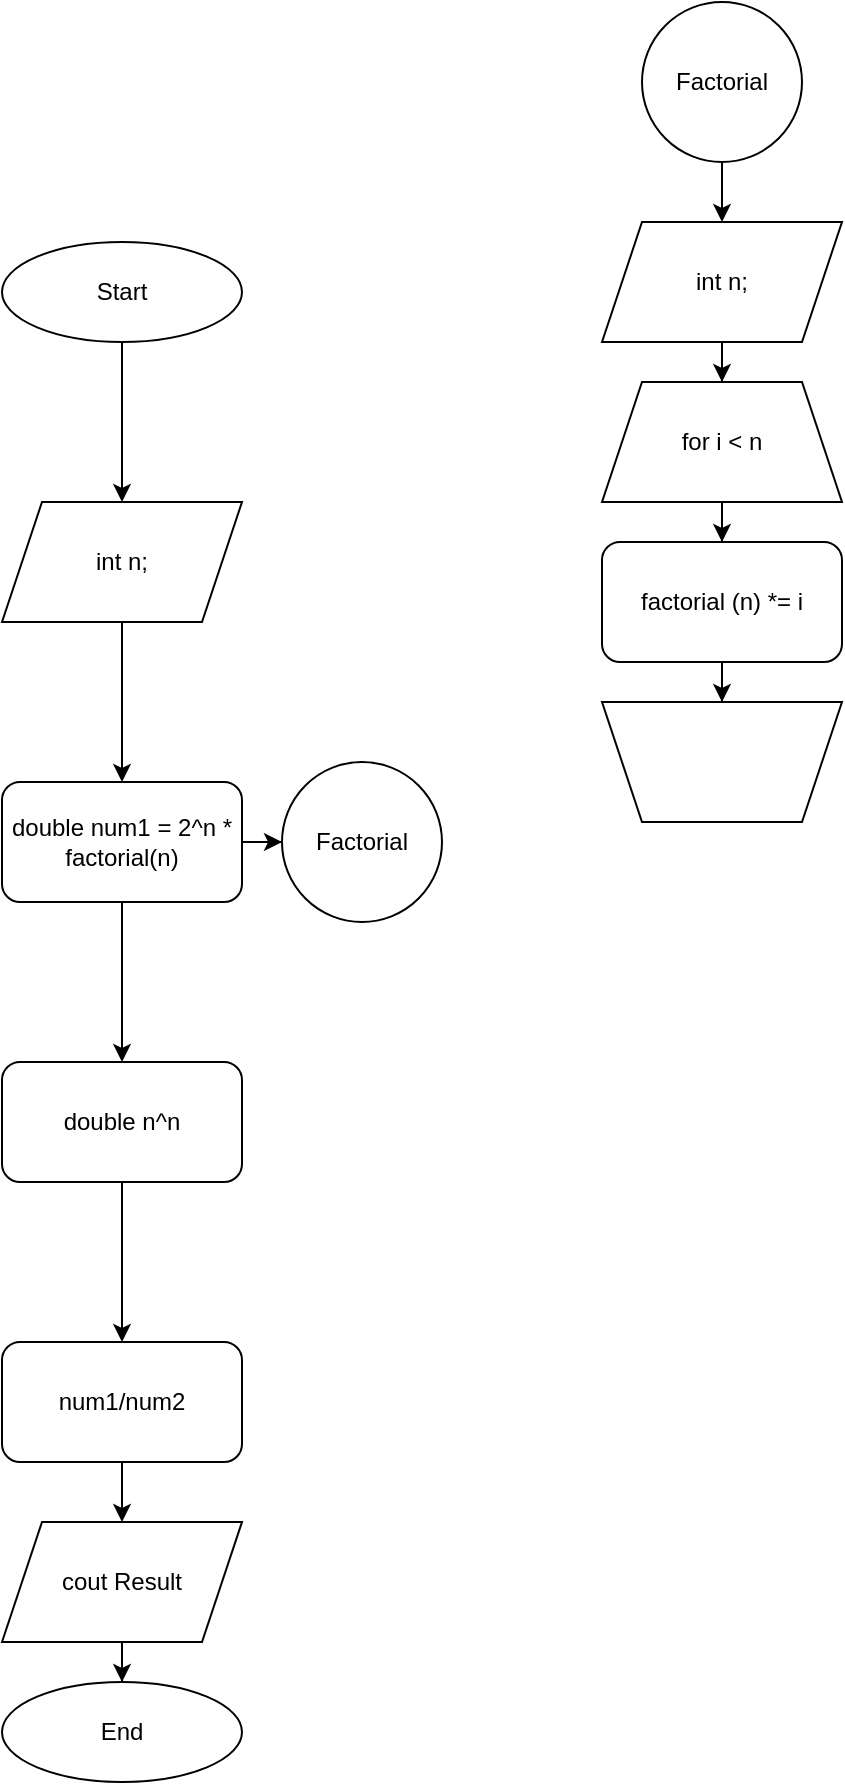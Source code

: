 <mxfile version="21.7.5" type="device">
  <diagram name="Сторінка-1" id="pq9HeR3eE5r-1pUYb5ZU">
    <mxGraphModel dx="909" dy="1276" grid="1" gridSize="10" guides="1" tooltips="1" connect="1" arrows="1" fold="1" page="1" pageScale="1" pageWidth="827" pageHeight="1169" math="0" shadow="0">
      <root>
        <mxCell id="0" />
        <mxCell id="1" parent="0" />
        <mxCell id="JrJzBRp17og9ouEaUFcQ-21" value="" style="edgeStyle=orthogonalEdgeStyle;rounded=0;orthogonalLoop=1;jettySize=auto;html=1;" edge="1" parent="1" source="JrJzBRp17og9ouEaUFcQ-1" target="JrJzBRp17og9ouEaUFcQ-16">
          <mxGeometry relative="1" as="geometry" />
        </mxCell>
        <mxCell id="JrJzBRp17og9ouEaUFcQ-1" value="Start" style="ellipse;whiteSpace=wrap;html=1;" vertex="1" parent="1">
          <mxGeometry x="50" y="180" width="120" height="50" as="geometry" />
        </mxCell>
        <mxCell id="JrJzBRp17og9ouEaUFcQ-2" value="Factorial" style="ellipse;whiteSpace=wrap;html=1;" vertex="1" parent="1">
          <mxGeometry x="190" y="440" width="80" height="80" as="geometry" />
        </mxCell>
        <mxCell id="JrJzBRp17og9ouEaUFcQ-10" value="" style="edgeStyle=orthogonalEdgeStyle;rounded=0;orthogonalLoop=1;jettySize=auto;html=1;" edge="1" parent="1" source="JrJzBRp17og9ouEaUFcQ-4" target="JrJzBRp17og9ouEaUFcQ-9">
          <mxGeometry relative="1" as="geometry" />
        </mxCell>
        <mxCell id="JrJzBRp17og9ouEaUFcQ-4" value="Factorial" style="ellipse;whiteSpace=wrap;html=1;" vertex="1" parent="1">
          <mxGeometry x="370" y="60" width="80" height="80" as="geometry" />
        </mxCell>
        <mxCell id="JrJzBRp17og9ouEaUFcQ-13" value="" style="edgeStyle=orthogonalEdgeStyle;rounded=0;orthogonalLoop=1;jettySize=auto;html=1;" edge="1" parent="1" source="JrJzBRp17og9ouEaUFcQ-5" target="JrJzBRp17og9ouEaUFcQ-12">
          <mxGeometry relative="1" as="geometry" />
        </mxCell>
        <mxCell id="JrJzBRp17og9ouEaUFcQ-5" value="for i &amp;lt; n" style="shape=trapezoid;perimeter=trapezoidPerimeter;whiteSpace=wrap;html=1;fixedSize=1;" vertex="1" parent="1">
          <mxGeometry x="350" y="250" width="120" height="60" as="geometry" />
        </mxCell>
        <mxCell id="JrJzBRp17og9ouEaUFcQ-11" value="" style="edgeStyle=orthogonalEdgeStyle;rounded=0;orthogonalLoop=1;jettySize=auto;html=1;" edge="1" parent="1" source="JrJzBRp17og9ouEaUFcQ-9" target="JrJzBRp17og9ouEaUFcQ-5">
          <mxGeometry relative="1" as="geometry" />
        </mxCell>
        <mxCell id="JrJzBRp17og9ouEaUFcQ-9" value="int n;" style="shape=parallelogram;perimeter=parallelogramPerimeter;whiteSpace=wrap;html=1;fixedSize=1;" vertex="1" parent="1">
          <mxGeometry x="350" y="170" width="120" height="60" as="geometry" />
        </mxCell>
        <mxCell id="JrJzBRp17og9ouEaUFcQ-15" value="" style="edgeStyle=orthogonalEdgeStyle;rounded=0;orthogonalLoop=1;jettySize=auto;html=1;" edge="1" parent="1" source="JrJzBRp17og9ouEaUFcQ-12" target="JrJzBRp17og9ouEaUFcQ-14">
          <mxGeometry relative="1" as="geometry" />
        </mxCell>
        <mxCell id="JrJzBRp17og9ouEaUFcQ-12" value="factorial (n) *= i" style="rounded=1;whiteSpace=wrap;html=1;" vertex="1" parent="1">
          <mxGeometry x="350" y="330" width="120" height="60" as="geometry" />
        </mxCell>
        <mxCell id="JrJzBRp17og9ouEaUFcQ-14" value="" style="shape=trapezoid;perimeter=trapezoidPerimeter;whiteSpace=wrap;html=1;fixedSize=1;rotation=-180;" vertex="1" parent="1">
          <mxGeometry x="350" y="410" width="120" height="60" as="geometry" />
        </mxCell>
        <mxCell id="JrJzBRp17og9ouEaUFcQ-19" value="" style="edgeStyle=orthogonalEdgeStyle;rounded=0;orthogonalLoop=1;jettySize=auto;html=1;" edge="1" parent="1" source="JrJzBRp17og9ouEaUFcQ-16" target="JrJzBRp17og9ouEaUFcQ-18">
          <mxGeometry relative="1" as="geometry" />
        </mxCell>
        <mxCell id="JrJzBRp17og9ouEaUFcQ-16" value="int n;" style="shape=parallelogram;perimeter=parallelogramPerimeter;whiteSpace=wrap;html=1;fixedSize=1;" vertex="1" parent="1">
          <mxGeometry x="50" y="310" width="120" height="60" as="geometry" />
        </mxCell>
        <mxCell id="JrJzBRp17og9ouEaUFcQ-20" value="" style="edgeStyle=orthogonalEdgeStyle;rounded=0;orthogonalLoop=1;jettySize=auto;html=1;" edge="1" parent="1" source="JrJzBRp17og9ouEaUFcQ-18" target="JrJzBRp17og9ouEaUFcQ-2">
          <mxGeometry relative="1" as="geometry" />
        </mxCell>
        <mxCell id="JrJzBRp17og9ouEaUFcQ-23" value="" style="edgeStyle=orthogonalEdgeStyle;rounded=0;orthogonalLoop=1;jettySize=auto;html=1;" edge="1" parent="1" source="JrJzBRp17og9ouEaUFcQ-18" target="JrJzBRp17og9ouEaUFcQ-22">
          <mxGeometry relative="1" as="geometry" />
        </mxCell>
        <mxCell id="JrJzBRp17og9ouEaUFcQ-18" value="double num1 = 2^n * factorial(n)" style="rounded=1;whiteSpace=wrap;html=1;" vertex="1" parent="1">
          <mxGeometry x="50" y="450" width="120" height="60" as="geometry" />
        </mxCell>
        <mxCell id="JrJzBRp17og9ouEaUFcQ-25" value="" style="edgeStyle=orthogonalEdgeStyle;rounded=0;orthogonalLoop=1;jettySize=auto;html=1;" edge="1" parent="1" source="JrJzBRp17og9ouEaUFcQ-22" target="JrJzBRp17og9ouEaUFcQ-24">
          <mxGeometry relative="1" as="geometry" />
        </mxCell>
        <mxCell id="JrJzBRp17og9ouEaUFcQ-22" value="double n^n" style="whiteSpace=wrap;html=1;rounded=1;" vertex="1" parent="1">
          <mxGeometry x="50" y="590" width="120" height="60" as="geometry" />
        </mxCell>
        <mxCell id="JrJzBRp17og9ouEaUFcQ-29" value="" style="edgeStyle=orthogonalEdgeStyle;rounded=0;orthogonalLoop=1;jettySize=auto;html=1;" edge="1" parent="1" source="JrJzBRp17og9ouEaUFcQ-24" target="JrJzBRp17og9ouEaUFcQ-28">
          <mxGeometry relative="1" as="geometry" />
        </mxCell>
        <mxCell id="JrJzBRp17og9ouEaUFcQ-24" value="num1/num2" style="whiteSpace=wrap;html=1;rounded=1;" vertex="1" parent="1">
          <mxGeometry x="50" y="730" width="120" height="60" as="geometry" />
        </mxCell>
        <mxCell id="JrJzBRp17og9ouEaUFcQ-31" value="" style="edgeStyle=orthogonalEdgeStyle;rounded=0;orthogonalLoop=1;jettySize=auto;html=1;" edge="1" parent="1" source="JrJzBRp17og9ouEaUFcQ-28" target="JrJzBRp17og9ouEaUFcQ-30">
          <mxGeometry relative="1" as="geometry" />
        </mxCell>
        <mxCell id="JrJzBRp17og9ouEaUFcQ-28" value="cout Result" style="shape=parallelogram;perimeter=parallelogramPerimeter;whiteSpace=wrap;html=1;fixedSize=1;" vertex="1" parent="1">
          <mxGeometry x="50" y="820" width="120" height="60" as="geometry" />
        </mxCell>
        <mxCell id="JrJzBRp17og9ouEaUFcQ-30" value="End" style="ellipse;whiteSpace=wrap;html=1;" vertex="1" parent="1">
          <mxGeometry x="50" y="900" width="120" height="50" as="geometry" />
        </mxCell>
      </root>
    </mxGraphModel>
  </diagram>
</mxfile>
